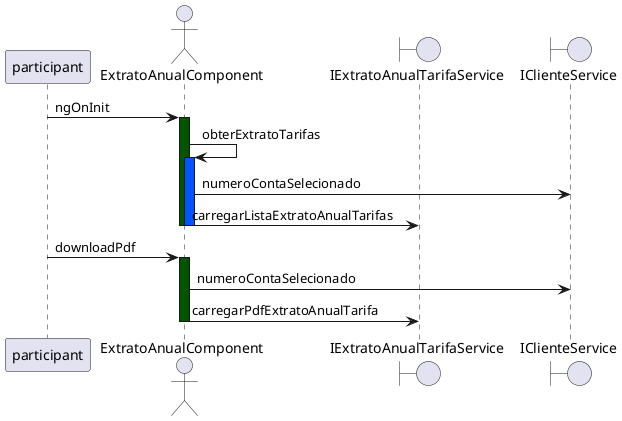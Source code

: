 @startuml 
 participant participant as Usuario
actor  ExtratoAnualComponent as ExtratoAnualComponent
boundary  IExtratoAnualTarifaService as extratoAnualService
boundary  IClienteService as clienteService
Usuario -> ExtratoAnualComponent:ngOnInit
activate ExtratoAnualComponent #005500
ExtratoAnualComponent -> ExtratoAnualComponent:obterExtratoTarifas
activate ExtratoAnualComponent #0055FF
ExtratoAnualComponent -> clienteService:numeroContaSelecionado
ExtratoAnualComponent -> extratoAnualService:carregarListaExtratoAnualTarifas
deactivate ExtratoAnualComponent
deactivate ExtratoAnualComponent
Usuario -> ExtratoAnualComponent:downloadPdf
activate ExtratoAnualComponent #005500
ExtratoAnualComponent -> clienteService:numeroContaSelecionado
ExtratoAnualComponent -> extratoAnualService:carregarPdfExtratoAnualTarifa
deactivate ExtratoAnualComponent
@enduml